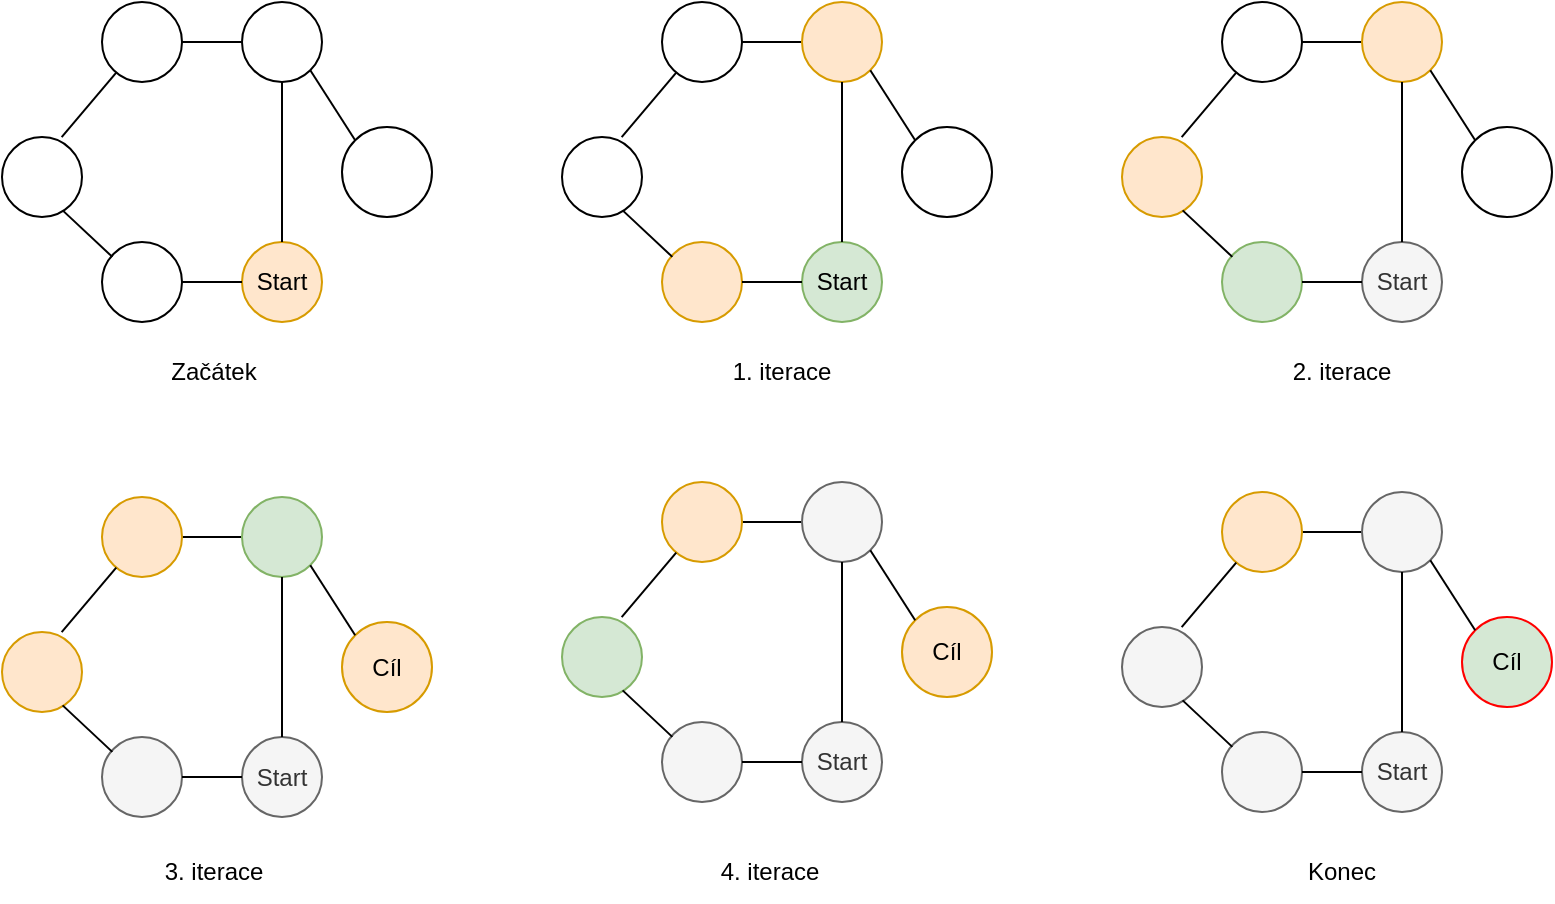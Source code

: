 <mxfile version="21.2.1" type="device">
  <diagram name="Page-1" id="MzRwh1sOgkJ27eEDi-ea">
    <mxGraphModel dx="1418" dy="828" grid="1" gridSize="10" guides="1" tooltips="1" connect="1" arrows="1" fold="1" page="1" pageScale="1" pageWidth="827" pageHeight="1169" math="0" shadow="0">
      <root>
        <mxCell id="0" />
        <mxCell id="1" parent="0" />
        <mxCell id="06ZjJGPyNi_LD1zzlSmO-1" value="Start" style="ellipse;whiteSpace=wrap;html=1;aspect=fixed;fillColor=#d5e8d4;strokeColor=#82b366;" parent="1" vertex="1">
          <mxGeometry x="430" y="150" width="40" height="40" as="geometry" />
        </mxCell>
        <mxCell id="06ZjJGPyNi_LD1zzlSmO-127" style="edgeStyle=orthogonalEdgeStyle;rounded=0;orthogonalLoop=1;jettySize=auto;html=1;entryX=0;entryY=0.5;entryDx=0;entryDy=0;endArrow=none;endFill=0;" parent="1" source="06ZjJGPyNi_LD1zzlSmO-2" target="06ZjJGPyNi_LD1zzlSmO-7" edge="1">
          <mxGeometry relative="1" as="geometry" />
        </mxCell>
        <mxCell id="06ZjJGPyNi_LD1zzlSmO-2" value="" style="ellipse;whiteSpace=wrap;html=1;aspect=fixed;" parent="1" vertex="1">
          <mxGeometry x="360" y="30" width="40" height="40" as="geometry" />
        </mxCell>
        <mxCell id="06ZjJGPyNi_LD1zzlSmO-4" value="" style="ellipse;whiteSpace=wrap;html=1;aspect=fixed;fillColor=#ffe6cc;strokeColor=#d79b00;" parent="1" vertex="1">
          <mxGeometry x="360" y="150" width="40" height="40" as="geometry" />
        </mxCell>
        <mxCell id="06ZjJGPyNi_LD1zzlSmO-5" value="" style="ellipse;whiteSpace=wrap;html=1;aspect=fixed;" parent="1" vertex="1">
          <mxGeometry x="310" y="97.5" width="40" height="40" as="geometry" />
        </mxCell>
        <mxCell id="06ZjJGPyNi_LD1zzlSmO-7" value="" style="ellipse;whiteSpace=wrap;html=1;aspect=fixed;fillColor=#ffe6cc;strokeColor=#d79b00;" parent="1" vertex="1">
          <mxGeometry x="430" y="30" width="40" height="40" as="geometry" />
        </mxCell>
        <mxCell id="06ZjJGPyNi_LD1zzlSmO-8" value="" style="ellipse;whiteSpace=wrap;html=1;aspect=fixed;" parent="1" vertex="1">
          <mxGeometry x="480" y="92.5" width="45" height="45" as="geometry" />
        </mxCell>
        <mxCell id="06ZjJGPyNi_LD1zzlSmO-11" value="" style="endArrow=none;html=1;rounded=0;exitX=0;exitY=0.5;exitDx=0;exitDy=0;" parent="1" source="06ZjJGPyNi_LD1zzlSmO-1" target="06ZjJGPyNi_LD1zzlSmO-4" edge="1">
          <mxGeometry width="50" height="50" relative="1" as="geometry">
            <mxPoint x="300" y="220" as="sourcePoint" />
            <mxPoint x="400" y="170" as="targetPoint" />
          </mxGeometry>
        </mxCell>
        <mxCell id="06ZjJGPyNi_LD1zzlSmO-12" value="" style="endArrow=none;html=1;rounded=0;entryX=0.5;entryY=1;entryDx=0;entryDy=0;exitX=0.5;exitY=0;exitDx=0;exitDy=0;" parent="1" source="06ZjJGPyNi_LD1zzlSmO-1" target="06ZjJGPyNi_LD1zzlSmO-7" edge="1">
          <mxGeometry width="50" height="50" relative="1" as="geometry">
            <mxPoint x="350" y="110" as="sourcePoint" />
            <mxPoint x="420" y="70" as="targetPoint" />
          </mxGeometry>
        </mxCell>
        <mxCell id="06ZjJGPyNi_LD1zzlSmO-13" value="" style="endArrow=none;html=1;rounded=0;exitX=0.746;exitY=0.001;exitDx=0;exitDy=0;exitPerimeter=0;" parent="1" source="06ZjJGPyNi_LD1zzlSmO-5" target="06ZjJGPyNi_LD1zzlSmO-2" edge="1">
          <mxGeometry width="50" height="50" relative="1" as="geometry">
            <mxPoint x="400" y="150" as="sourcePoint" />
            <mxPoint x="450" y="100" as="targetPoint" />
          </mxGeometry>
        </mxCell>
        <mxCell id="06ZjJGPyNi_LD1zzlSmO-15" value="" style="endArrow=none;html=1;rounded=0;exitX=0.129;exitY=0.186;exitDx=0;exitDy=0;entryX=0.758;entryY=0.917;entryDx=0;entryDy=0;exitPerimeter=0;entryPerimeter=0;" parent="1" source="06ZjJGPyNi_LD1zzlSmO-4" target="06ZjJGPyNi_LD1zzlSmO-5" edge="1">
          <mxGeometry width="50" height="50" relative="1" as="geometry">
            <mxPoint x="420" y="250" as="sourcePoint" />
            <mxPoint x="470" y="200" as="targetPoint" />
          </mxGeometry>
        </mxCell>
        <mxCell id="06ZjJGPyNi_LD1zzlSmO-16" value="" style="endArrow=none;html=1;rounded=0;exitX=1;exitY=1;exitDx=0;exitDy=0;entryX=0;entryY=0;entryDx=0;entryDy=0;" parent="1" source="06ZjJGPyNi_LD1zzlSmO-7" target="06ZjJGPyNi_LD1zzlSmO-8" edge="1">
          <mxGeometry width="50" height="50" relative="1" as="geometry">
            <mxPoint x="550" y="110" as="sourcePoint" />
            <mxPoint x="600" y="60" as="targetPoint" />
          </mxGeometry>
        </mxCell>
        <mxCell id="06ZjJGPyNi_LD1zzlSmO-154" value="Start" style="ellipse;whiteSpace=wrap;html=1;aspect=fixed;fillColor=#f5f5f5;fontColor=#333333;strokeColor=#666666;" parent="1" vertex="1">
          <mxGeometry x="710" y="150" width="40" height="40" as="geometry" />
        </mxCell>
        <mxCell id="06ZjJGPyNi_LD1zzlSmO-155" style="edgeStyle=orthogonalEdgeStyle;rounded=0;orthogonalLoop=1;jettySize=auto;html=1;entryX=0;entryY=0.5;entryDx=0;entryDy=0;endArrow=none;endFill=0;" parent="1" source="06ZjJGPyNi_LD1zzlSmO-156" target="06ZjJGPyNi_LD1zzlSmO-159" edge="1">
          <mxGeometry relative="1" as="geometry" />
        </mxCell>
        <mxCell id="06ZjJGPyNi_LD1zzlSmO-156" value="" style="ellipse;whiteSpace=wrap;html=1;aspect=fixed;" parent="1" vertex="1">
          <mxGeometry x="640" y="30" width="40" height="40" as="geometry" />
        </mxCell>
        <mxCell id="06ZjJGPyNi_LD1zzlSmO-157" value="" style="ellipse;whiteSpace=wrap;html=1;aspect=fixed;fillColor=#d5e8d4;strokeColor=#82b366;" parent="1" vertex="1">
          <mxGeometry x="640" y="150" width="40" height="40" as="geometry" />
        </mxCell>
        <mxCell id="06ZjJGPyNi_LD1zzlSmO-158" value="" style="ellipse;whiteSpace=wrap;html=1;aspect=fixed;fillColor=#ffe6cc;strokeColor=#d79b00;" parent="1" vertex="1">
          <mxGeometry x="590" y="97.5" width="40" height="40" as="geometry" />
        </mxCell>
        <mxCell id="06ZjJGPyNi_LD1zzlSmO-159" value="" style="ellipse;whiteSpace=wrap;html=1;aspect=fixed;fillColor=#ffe6cc;strokeColor=#d79b00;" parent="1" vertex="1">
          <mxGeometry x="710" y="30" width="40" height="40" as="geometry" />
        </mxCell>
        <mxCell id="06ZjJGPyNi_LD1zzlSmO-160" value="" style="ellipse;whiteSpace=wrap;html=1;aspect=fixed;" parent="1" vertex="1">
          <mxGeometry x="760" y="92.5" width="45" height="45" as="geometry" />
        </mxCell>
        <mxCell id="06ZjJGPyNi_LD1zzlSmO-161" value="" style="endArrow=none;html=1;rounded=0;exitX=0;exitY=0.5;exitDx=0;exitDy=0;" parent="1" source="06ZjJGPyNi_LD1zzlSmO-154" target="06ZjJGPyNi_LD1zzlSmO-157" edge="1">
          <mxGeometry width="50" height="50" relative="1" as="geometry">
            <mxPoint x="580" y="220" as="sourcePoint" />
            <mxPoint x="680" y="170" as="targetPoint" />
          </mxGeometry>
        </mxCell>
        <mxCell id="06ZjJGPyNi_LD1zzlSmO-162" value="" style="endArrow=none;html=1;rounded=0;entryX=0.5;entryY=1;entryDx=0;entryDy=0;exitX=0.5;exitY=0;exitDx=0;exitDy=0;" parent="1" source="06ZjJGPyNi_LD1zzlSmO-154" target="06ZjJGPyNi_LD1zzlSmO-159" edge="1">
          <mxGeometry width="50" height="50" relative="1" as="geometry">
            <mxPoint x="630" y="110" as="sourcePoint" />
            <mxPoint x="700" y="70" as="targetPoint" />
          </mxGeometry>
        </mxCell>
        <mxCell id="06ZjJGPyNi_LD1zzlSmO-163" value="" style="endArrow=none;html=1;rounded=0;exitX=0.746;exitY=0.001;exitDx=0;exitDy=0;exitPerimeter=0;" parent="1" source="06ZjJGPyNi_LD1zzlSmO-158" target="06ZjJGPyNi_LD1zzlSmO-156" edge="1">
          <mxGeometry width="50" height="50" relative="1" as="geometry">
            <mxPoint x="680" y="150" as="sourcePoint" />
            <mxPoint x="730" y="100" as="targetPoint" />
          </mxGeometry>
        </mxCell>
        <mxCell id="06ZjJGPyNi_LD1zzlSmO-164" value="" style="endArrow=none;html=1;rounded=0;exitX=0.129;exitY=0.186;exitDx=0;exitDy=0;entryX=0.758;entryY=0.917;entryDx=0;entryDy=0;exitPerimeter=0;entryPerimeter=0;" parent="1" source="06ZjJGPyNi_LD1zzlSmO-157" target="06ZjJGPyNi_LD1zzlSmO-158" edge="1">
          <mxGeometry width="50" height="50" relative="1" as="geometry">
            <mxPoint x="700" y="250" as="sourcePoint" />
            <mxPoint x="750" y="200" as="targetPoint" />
          </mxGeometry>
        </mxCell>
        <mxCell id="06ZjJGPyNi_LD1zzlSmO-165" value="" style="endArrow=none;html=1;rounded=0;exitX=1;exitY=1;exitDx=0;exitDy=0;entryX=0;entryY=0;entryDx=0;entryDy=0;" parent="1" source="06ZjJGPyNi_LD1zzlSmO-159" target="06ZjJGPyNi_LD1zzlSmO-160" edge="1">
          <mxGeometry width="50" height="50" relative="1" as="geometry">
            <mxPoint x="830" y="110" as="sourcePoint" />
            <mxPoint x="880" y="60" as="targetPoint" />
          </mxGeometry>
        </mxCell>
        <mxCell id="06ZjJGPyNi_LD1zzlSmO-166" value="Start" style="ellipse;whiteSpace=wrap;html=1;aspect=fixed;fillColor=#f5f5f5;fontColor=#333333;strokeColor=#666666;" parent="1" vertex="1">
          <mxGeometry x="150" y="397.5" width="40" height="40" as="geometry" />
        </mxCell>
        <mxCell id="06ZjJGPyNi_LD1zzlSmO-167" style="edgeStyle=orthogonalEdgeStyle;rounded=0;orthogonalLoop=1;jettySize=auto;html=1;entryX=0;entryY=0.5;entryDx=0;entryDy=0;endArrow=none;endFill=0;" parent="1" source="06ZjJGPyNi_LD1zzlSmO-168" target="06ZjJGPyNi_LD1zzlSmO-171" edge="1">
          <mxGeometry relative="1" as="geometry" />
        </mxCell>
        <mxCell id="06ZjJGPyNi_LD1zzlSmO-168" value="" style="ellipse;whiteSpace=wrap;html=1;aspect=fixed;fillColor=#ffe6cc;strokeColor=#d79b00;" parent="1" vertex="1">
          <mxGeometry x="80" y="277.5" width="40" height="40" as="geometry" />
        </mxCell>
        <mxCell id="06ZjJGPyNi_LD1zzlSmO-169" value="" style="ellipse;whiteSpace=wrap;html=1;aspect=fixed;fillColor=#f5f5f5;fontColor=#333333;strokeColor=#666666;" parent="1" vertex="1">
          <mxGeometry x="80" y="397.5" width="40" height="40" as="geometry" />
        </mxCell>
        <mxCell id="06ZjJGPyNi_LD1zzlSmO-170" value="" style="ellipse;whiteSpace=wrap;html=1;aspect=fixed;fillColor=#ffe6cc;strokeColor=#d79b00;" parent="1" vertex="1">
          <mxGeometry x="30" y="345" width="40" height="40" as="geometry" />
        </mxCell>
        <mxCell id="06ZjJGPyNi_LD1zzlSmO-171" value="" style="ellipse;whiteSpace=wrap;html=1;aspect=fixed;fillColor=#d5e8d4;strokeColor=#82b366;" parent="1" vertex="1">
          <mxGeometry x="150" y="277.5" width="40" height="40" as="geometry" />
        </mxCell>
        <mxCell id="06ZjJGPyNi_LD1zzlSmO-172" value="Cíl" style="ellipse;whiteSpace=wrap;html=1;aspect=fixed;fillColor=#ffe6cc;strokeColor=#d79b00;" parent="1" vertex="1">
          <mxGeometry x="200" y="340" width="45" height="45" as="geometry" />
        </mxCell>
        <mxCell id="06ZjJGPyNi_LD1zzlSmO-173" value="" style="endArrow=none;html=1;rounded=0;exitX=0;exitY=0.5;exitDx=0;exitDy=0;" parent="1" source="06ZjJGPyNi_LD1zzlSmO-166" target="06ZjJGPyNi_LD1zzlSmO-169" edge="1">
          <mxGeometry width="50" height="50" relative="1" as="geometry">
            <mxPoint x="20" y="467.5" as="sourcePoint" />
            <mxPoint x="120" y="417.5" as="targetPoint" />
          </mxGeometry>
        </mxCell>
        <mxCell id="06ZjJGPyNi_LD1zzlSmO-174" value="" style="endArrow=none;html=1;rounded=0;entryX=0.5;entryY=1;entryDx=0;entryDy=0;exitX=0.5;exitY=0;exitDx=0;exitDy=0;" parent="1" source="06ZjJGPyNi_LD1zzlSmO-166" target="06ZjJGPyNi_LD1zzlSmO-171" edge="1">
          <mxGeometry width="50" height="50" relative="1" as="geometry">
            <mxPoint x="70" y="357.5" as="sourcePoint" />
            <mxPoint x="140" y="317.5" as="targetPoint" />
          </mxGeometry>
        </mxCell>
        <mxCell id="06ZjJGPyNi_LD1zzlSmO-175" value="" style="endArrow=none;html=1;rounded=0;exitX=0.746;exitY=0.001;exitDx=0;exitDy=0;exitPerimeter=0;" parent="1" source="06ZjJGPyNi_LD1zzlSmO-170" target="06ZjJGPyNi_LD1zzlSmO-168" edge="1">
          <mxGeometry width="50" height="50" relative="1" as="geometry">
            <mxPoint x="120" y="397.5" as="sourcePoint" />
            <mxPoint x="170" y="347.5" as="targetPoint" />
          </mxGeometry>
        </mxCell>
        <mxCell id="06ZjJGPyNi_LD1zzlSmO-176" value="" style="endArrow=none;html=1;rounded=0;exitX=0.129;exitY=0.186;exitDx=0;exitDy=0;entryX=0.758;entryY=0.917;entryDx=0;entryDy=0;exitPerimeter=0;entryPerimeter=0;" parent="1" source="06ZjJGPyNi_LD1zzlSmO-169" target="06ZjJGPyNi_LD1zzlSmO-170" edge="1">
          <mxGeometry width="50" height="50" relative="1" as="geometry">
            <mxPoint x="140" y="497.5" as="sourcePoint" />
            <mxPoint x="190" y="447.5" as="targetPoint" />
          </mxGeometry>
        </mxCell>
        <mxCell id="06ZjJGPyNi_LD1zzlSmO-177" value="" style="endArrow=none;html=1;rounded=0;exitX=1;exitY=1;exitDx=0;exitDy=0;entryX=0;entryY=0;entryDx=0;entryDy=0;" parent="1" source="06ZjJGPyNi_LD1zzlSmO-171" target="06ZjJGPyNi_LD1zzlSmO-172" edge="1">
          <mxGeometry width="50" height="50" relative="1" as="geometry">
            <mxPoint x="270" y="357.5" as="sourcePoint" />
            <mxPoint x="320" y="307.5" as="targetPoint" />
          </mxGeometry>
        </mxCell>
        <mxCell id="06ZjJGPyNi_LD1zzlSmO-178" value="Start" style="ellipse;whiteSpace=wrap;html=1;aspect=fixed;fillColor=#f5f5f5;fontColor=#333333;strokeColor=#666666;" parent="1" vertex="1">
          <mxGeometry x="430" y="390" width="40" height="40" as="geometry" />
        </mxCell>
        <mxCell id="06ZjJGPyNi_LD1zzlSmO-179" style="edgeStyle=orthogonalEdgeStyle;rounded=0;orthogonalLoop=1;jettySize=auto;html=1;entryX=0;entryY=0.5;entryDx=0;entryDy=0;endArrow=none;endFill=0;" parent="1" source="06ZjJGPyNi_LD1zzlSmO-180" target="06ZjJGPyNi_LD1zzlSmO-183" edge="1">
          <mxGeometry relative="1" as="geometry" />
        </mxCell>
        <mxCell id="06ZjJGPyNi_LD1zzlSmO-180" value="" style="ellipse;whiteSpace=wrap;html=1;aspect=fixed;fillColor=#ffe6cc;strokeColor=#d79b00;" parent="1" vertex="1">
          <mxGeometry x="360" y="270" width="40" height="40" as="geometry" />
        </mxCell>
        <mxCell id="06ZjJGPyNi_LD1zzlSmO-181" value="" style="ellipse;whiteSpace=wrap;html=1;aspect=fixed;fillColor=#f5f5f5;fontColor=#333333;strokeColor=#666666;" parent="1" vertex="1">
          <mxGeometry x="360" y="390" width="40" height="40" as="geometry" />
        </mxCell>
        <mxCell id="06ZjJGPyNi_LD1zzlSmO-182" value="" style="ellipse;whiteSpace=wrap;html=1;aspect=fixed;fillColor=#d5e8d4;strokeColor=#82b366;" parent="1" vertex="1">
          <mxGeometry x="310" y="337.5" width="40" height="40" as="geometry" />
        </mxCell>
        <mxCell id="06ZjJGPyNi_LD1zzlSmO-183" value="" style="ellipse;whiteSpace=wrap;html=1;aspect=fixed;fillColor=#f5f5f5;fontColor=#333333;strokeColor=#666666;" parent="1" vertex="1">
          <mxGeometry x="430" y="270" width="40" height="40" as="geometry" />
        </mxCell>
        <mxCell id="06ZjJGPyNi_LD1zzlSmO-184" value="Cíl" style="ellipse;whiteSpace=wrap;html=1;aspect=fixed;fillColor=#ffe6cc;strokeColor=#d79b00;" parent="1" vertex="1">
          <mxGeometry x="480" y="332.5" width="45" height="45" as="geometry" />
        </mxCell>
        <mxCell id="06ZjJGPyNi_LD1zzlSmO-185" value="" style="endArrow=none;html=1;rounded=0;exitX=0;exitY=0.5;exitDx=0;exitDy=0;" parent="1" source="06ZjJGPyNi_LD1zzlSmO-178" target="06ZjJGPyNi_LD1zzlSmO-181" edge="1">
          <mxGeometry width="50" height="50" relative="1" as="geometry">
            <mxPoint x="300" y="460" as="sourcePoint" />
            <mxPoint x="400" y="410" as="targetPoint" />
          </mxGeometry>
        </mxCell>
        <mxCell id="06ZjJGPyNi_LD1zzlSmO-186" value="" style="endArrow=none;html=1;rounded=0;entryX=0.5;entryY=1;entryDx=0;entryDy=0;exitX=0.5;exitY=0;exitDx=0;exitDy=0;" parent="1" source="06ZjJGPyNi_LD1zzlSmO-178" target="06ZjJGPyNi_LD1zzlSmO-183" edge="1">
          <mxGeometry width="50" height="50" relative="1" as="geometry">
            <mxPoint x="350" y="350" as="sourcePoint" />
            <mxPoint x="420" y="310" as="targetPoint" />
          </mxGeometry>
        </mxCell>
        <mxCell id="06ZjJGPyNi_LD1zzlSmO-187" value="" style="endArrow=none;html=1;rounded=0;exitX=0.746;exitY=0.001;exitDx=0;exitDy=0;exitPerimeter=0;" parent="1" source="06ZjJGPyNi_LD1zzlSmO-182" target="06ZjJGPyNi_LD1zzlSmO-180" edge="1">
          <mxGeometry width="50" height="50" relative="1" as="geometry">
            <mxPoint x="400" y="390" as="sourcePoint" />
            <mxPoint x="450" y="340" as="targetPoint" />
          </mxGeometry>
        </mxCell>
        <mxCell id="06ZjJGPyNi_LD1zzlSmO-188" value="" style="endArrow=none;html=1;rounded=0;exitX=0.129;exitY=0.186;exitDx=0;exitDy=0;entryX=0.758;entryY=0.917;entryDx=0;entryDy=0;exitPerimeter=0;entryPerimeter=0;" parent="1" source="06ZjJGPyNi_LD1zzlSmO-181" target="06ZjJGPyNi_LD1zzlSmO-182" edge="1">
          <mxGeometry width="50" height="50" relative="1" as="geometry">
            <mxPoint x="420" y="490" as="sourcePoint" />
            <mxPoint x="470" y="440" as="targetPoint" />
          </mxGeometry>
        </mxCell>
        <mxCell id="06ZjJGPyNi_LD1zzlSmO-189" value="" style="endArrow=none;html=1;rounded=0;exitX=1;exitY=1;exitDx=0;exitDy=0;entryX=0;entryY=0;entryDx=0;entryDy=0;" parent="1" source="06ZjJGPyNi_LD1zzlSmO-183" target="06ZjJGPyNi_LD1zzlSmO-184" edge="1">
          <mxGeometry width="50" height="50" relative="1" as="geometry">
            <mxPoint x="550" y="350" as="sourcePoint" />
            <mxPoint x="600" y="300" as="targetPoint" />
          </mxGeometry>
        </mxCell>
        <mxCell id="06ZjJGPyNi_LD1zzlSmO-190" value="Start" style="ellipse;whiteSpace=wrap;html=1;aspect=fixed;fillColor=#f5f5f5;strokeColor=#666666;fontColor=#333333;" parent="1" vertex="1">
          <mxGeometry x="710" y="395" width="40" height="40" as="geometry" />
        </mxCell>
        <mxCell id="06ZjJGPyNi_LD1zzlSmO-191" style="edgeStyle=orthogonalEdgeStyle;rounded=0;orthogonalLoop=1;jettySize=auto;html=1;entryX=0;entryY=0.5;entryDx=0;entryDy=0;endArrow=none;endFill=0;" parent="1" source="06ZjJGPyNi_LD1zzlSmO-192" target="06ZjJGPyNi_LD1zzlSmO-195" edge="1">
          <mxGeometry relative="1" as="geometry" />
        </mxCell>
        <mxCell id="06ZjJGPyNi_LD1zzlSmO-192" value="" style="ellipse;whiteSpace=wrap;html=1;aspect=fixed;fillColor=#ffe6cc;strokeColor=#d79b00;" parent="1" vertex="1">
          <mxGeometry x="640" y="275" width="40" height="40" as="geometry" />
        </mxCell>
        <mxCell id="06ZjJGPyNi_LD1zzlSmO-193" value="" style="ellipse;whiteSpace=wrap;html=1;aspect=fixed;fillColor=#f5f5f5;strokeColor=#666666;fontColor=#333333;" parent="1" vertex="1">
          <mxGeometry x="640" y="395" width="40" height="40" as="geometry" />
        </mxCell>
        <mxCell id="06ZjJGPyNi_LD1zzlSmO-194" value="" style="ellipse;whiteSpace=wrap;html=1;aspect=fixed;fillColor=#f5f5f5;strokeColor=#666666;fontColor=#333333;" parent="1" vertex="1">
          <mxGeometry x="590" y="342.5" width="40" height="40" as="geometry" />
        </mxCell>
        <mxCell id="06ZjJGPyNi_LD1zzlSmO-195" value="" style="ellipse;whiteSpace=wrap;html=1;aspect=fixed;fillColor=#f5f5f5;strokeColor=#666666;fontColor=#333333;" parent="1" vertex="1">
          <mxGeometry x="710" y="275" width="40" height="40" as="geometry" />
        </mxCell>
        <mxCell id="06ZjJGPyNi_LD1zzlSmO-196" value="Cíl" style="ellipse;whiteSpace=wrap;html=1;aspect=fixed;fillColor=#d5e8d4;strokeColor=#ff0000;" parent="1" vertex="1">
          <mxGeometry x="760" y="337.5" width="45" height="45" as="geometry" />
        </mxCell>
        <mxCell id="06ZjJGPyNi_LD1zzlSmO-197" value="" style="endArrow=none;html=1;rounded=0;exitX=0;exitY=0.5;exitDx=0;exitDy=0;" parent="1" source="06ZjJGPyNi_LD1zzlSmO-190" target="06ZjJGPyNi_LD1zzlSmO-193" edge="1">
          <mxGeometry width="50" height="50" relative="1" as="geometry">
            <mxPoint x="580" y="465" as="sourcePoint" />
            <mxPoint x="680" y="415" as="targetPoint" />
          </mxGeometry>
        </mxCell>
        <mxCell id="06ZjJGPyNi_LD1zzlSmO-198" value="" style="endArrow=none;html=1;rounded=0;entryX=0.5;entryY=1;entryDx=0;entryDy=0;exitX=0.5;exitY=0;exitDx=0;exitDy=0;" parent="1" source="06ZjJGPyNi_LD1zzlSmO-190" target="06ZjJGPyNi_LD1zzlSmO-195" edge="1">
          <mxGeometry width="50" height="50" relative="1" as="geometry">
            <mxPoint x="630" y="355" as="sourcePoint" />
            <mxPoint x="700" y="315" as="targetPoint" />
          </mxGeometry>
        </mxCell>
        <mxCell id="06ZjJGPyNi_LD1zzlSmO-199" value="" style="endArrow=none;html=1;rounded=0;exitX=0.746;exitY=0.001;exitDx=0;exitDy=0;exitPerimeter=0;" parent="1" source="06ZjJGPyNi_LD1zzlSmO-194" target="06ZjJGPyNi_LD1zzlSmO-192" edge="1">
          <mxGeometry width="50" height="50" relative="1" as="geometry">
            <mxPoint x="680" y="395" as="sourcePoint" />
            <mxPoint x="730" y="345" as="targetPoint" />
          </mxGeometry>
        </mxCell>
        <mxCell id="06ZjJGPyNi_LD1zzlSmO-200" value="" style="endArrow=none;html=1;rounded=0;exitX=0.129;exitY=0.186;exitDx=0;exitDy=0;entryX=0.758;entryY=0.917;entryDx=0;entryDy=0;exitPerimeter=0;entryPerimeter=0;" parent="1" source="06ZjJGPyNi_LD1zzlSmO-193" target="06ZjJGPyNi_LD1zzlSmO-194" edge="1">
          <mxGeometry width="50" height="50" relative="1" as="geometry">
            <mxPoint x="700" y="495" as="sourcePoint" />
            <mxPoint x="750" y="445" as="targetPoint" />
          </mxGeometry>
        </mxCell>
        <mxCell id="06ZjJGPyNi_LD1zzlSmO-201" value="" style="endArrow=none;html=1;rounded=0;exitX=1;exitY=1;exitDx=0;exitDy=0;entryX=0;entryY=0;entryDx=0;entryDy=0;" parent="1" source="06ZjJGPyNi_LD1zzlSmO-195" target="06ZjJGPyNi_LD1zzlSmO-196" edge="1">
          <mxGeometry width="50" height="50" relative="1" as="geometry">
            <mxPoint x="830" y="355" as="sourcePoint" />
            <mxPoint x="880" y="305" as="targetPoint" />
          </mxGeometry>
        </mxCell>
        <mxCell id="06ZjJGPyNi_LD1zzlSmO-226" value="Start" style="ellipse;whiteSpace=wrap;html=1;aspect=fixed;fillColor=#ffe6cc;strokeColor=#d79b00;" parent="1" vertex="1">
          <mxGeometry x="150" y="150" width="40" height="40" as="geometry" />
        </mxCell>
        <mxCell id="06ZjJGPyNi_LD1zzlSmO-227" style="edgeStyle=orthogonalEdgeStyle;rounded=0;orthogonalLoop=1;jettySize=auto;html=1;entryX=0;entryY=0.5;entryDx=0;entryDy=0;endArrow=none;endFill=0;" parent="1" source="06ZjJGPyNi_LD1zzlSmO-228" target="06ZjJGPyNi_LD1zzlSmO-231" edge="1">
          <mxGeometry relative="1" as="geometry" />
        </mxCell>
        <mxCell id="06ZjJGPyNi_LD1zzlSmO-228" value="" style="ellipse;whiteSpace=wrap;html=1;aspect=fixed;" parent="1" vertex="1">
          <mxGeometry x="80" y="30" width="40" height="40" as="geometry" />
        </mxCell>
        <mxCell id="06ZjJGPyNi_LD1zzlSmO-229" value="" style="ellipse;whiteSpace=wrap;html=1;aspect=fixed;" parent="1" vertex="1">
          <mxGeometry x="80" y="150" width="40" height="40" as="geometry" />
        </mxCell>
        <mxCell id="06ZjJGPyNi_LD1zzlSmO-230" value="" style="ellipse;whiteSpace=wrap;html=1;aspect=fixed;" parent="1" vertex="1">
          <mxGeometry x="30" y="97.5" width="40" height="40" as="geometry" />
        </mxCell>
        <mxCell id="06ZjJGPyNi_LD1zzlSmO-231" value="" style="ellipse;whiteSpace=wrap;html=1;aspect=fixed;" parent="1" vertex="1">
          <mxGeometry x="150" y="30" width="40" height="40" as="geometry" />
        </mxCell>
        <mxCell id="06ZjJGPyNi_LD1zzlSmO-232" value="" style="ellipse;whiteSpace=wrap;html=1;aspect=fixed;" parent="1" vertex="1">
          <mxGeometry x="200" y="92.5" width="45" height="45" as="geometry" />
        </mxCell>
        <mxCell id="06ZjJGPyNi_LD1zzlSmO-233" value="" style="endArrow=none;html=1;rounded=0;exitX=0;exitY=0.5;exitDx=0;exitDy=0;" parent="1" source="06ZjJGPyNi_LD1zzlSmO-226" target="06ZjJGPyNi_LD1zzlSmO-229" edge="1">
          <mxGeometry width="50" height="50" relative="1" as="geometry">
            <mxPoint x="20" y="220" as="sourcePoint" />
            <mxPoint x="120" y="170" as="targetPoint" />
          </mxGeometry>
        </mxCell>
        <mxCell id="06ZjJGPyNi_LD1zzlSmO-234" value="" style="endArrow=none;html=1;rounded=0;entryX=0.5;entryY=1;entryDx=0;entryDy=0;exitX=0.5;exitY=0;exitDx=0;exitDy=0;" parent="1" source="06ZjJGPyNi_LD1zzlSmO-226" target="06ZjJGPyNi_LD1zzlSmO-231" edge="1">
          <mxGeometry width="50" height="50" relative="1" as="geometry">
            <mxPoint x="70" y="110" as="sourcePoint" />
            <mxPoint x="140" y="70" as="targetPoint" />
          </mxGeometry>
        </mxCell>
        <mxCell id="06ZjJGPyNi_LD1zzlSmO-235" value="" style="endArrow=none;html=1;rounded=0;exitX=0.746;exitY=0.001;exitDx=0;exitDy=0;exitPerimeter=0;" parent="1" source="06ZjJGPyNi_LD1zzlSmO-230" target="06ZjJGPyNi_LD1zzlSmO-228" edge="1">
          <mxGeometry width="50" height="50" relative="1" as="geometry">
            <mxPoint x="120" y="150" as="sourcePoint" />
            <mxPoint x="170" y="100" as="targetPoint" />
          </mxGeometry>
        </mxCell>
        <mxCell id="06ZjJGPyNi_LD1zzlSmO-236" value="" style="endArrow=none;html=1;rounded=0;exitX=0.129;exitY=0.186;exitDx=0;exitDy=0;entryX=0.758;entryY=0.917;entryDx=0;entryDy=0;exitPerimeter=0;entryPerimeter=0;" parent="1" source="06ZjJGPyNi_LD1zzlSmO-229" target="06ZjJGPyNi_LD1zzlSmO-230" edge="1">
          <mxGeometry width="50" height="50" relative="1" as="geometry">
            <mxPoint x="140" y="250" as="sourcePoint" />
            <mxPoint x="190" y="200" as="targetPoint" />
          </mxGeometry>
        </mxCell>
        <mxCell id="06ZjJGPyNi_LD1zzlSmO-237" value="" style="endArrow=none;html=1;rounded=0;exitX=1;exitY=1;exitDx=0;exitDy=0;entryX=0;entryY=0;entryDx=0;entryDy=0;" parent="1" source="06ZjJGPyNi_LD1zzlSmO-231" target="06ZjJGPyNi_LD1zzlSmO-232" edge="1">
          <mxGeometry width="50" height="50" relative="1" as="geometry">
            <mxPoint x="270" y="110" as="sourcePoint" />
            <mxPoint x="320" y="60" as="targetPoint" />
          </mxGeometry>
        </mxCell>
        <mxCell id="06ZjJGPyNi_LD1zzlSmO-243" value="Začátek" style="text;html=1;strokeColor=none;fillColor=none;align=center;verticalAlign=middle;whiteSpace=wrap;rounded=0;" parent="1" vertex="1">
          <mxGeometry x="106" y="200" width="60" height="30" as="geometry" />
        </mxCell>
        <mxCell id="06ZjJGPyNi_LD1zzlSmO-244" value="1. iterace" style="text;html=1;strokeColor=none;fillColor=none;align=center;verticalAlign=middle;whiteSpace=wrap;rounded=0;" parent="1" vertex="1">
          <mxGeometry x="390" y="200" width="60" height="30" as="geometry" />
        </mxCell>
        <mxCell id="06ZjJGPyNi_LD1zzlSmO-245" value="2. iterace" style="text;html=1;strokeColor=none;fillColor=none;align=center;verticalAlign=middle;whiteSpace=wrap;rounded=0;" parent="1" vertex="1">
          <mxGeometry x="670" y="200" width="60" height="30" as="geometry" />
        </mxCell>
        <mxCell id="06ZjJGPyNi_LD1zzlSmO-246" value="3. iterace" style="text;html=1;strokeColor=none;fillColor=none;align=center;verticalAlign=middle;whiteSpace=wrap;rounded=0;" parent="1" vertex="1">
          <mxGeometry x="106" y="450" width="60" height="30" as="geometry" />
        </mxCell>
        <mxCell id="06ZjJGPyNi_LD1zzlSmO-247" value="4. iterace" style="text;html=1;strokeColor=none;fillColor=none;align=center;verticalAlign=middle;whiteSpace=wrap;rounded=0;" parent="1" vertex="1">
          <mxGeometry x="384" y="450" width="60" height="30" as="geometry" />
        </mxCell>
        <mxCell id="06ZjJGPyNi_LD1zzlSmO-248" value="Konec" style="text;html=1;strokeColor=none;fillColor=none;align=center;verticalAlign=middle;whiteSpace=wrap;rounded=0;" parent="1" vertex="1">
          <mxGeometry x="670" y="450" width="60" height="30" as="geometry" />
        </mxCell>
      </root>
    </mxGraphModel>
  </diagram>
</mxfile>
